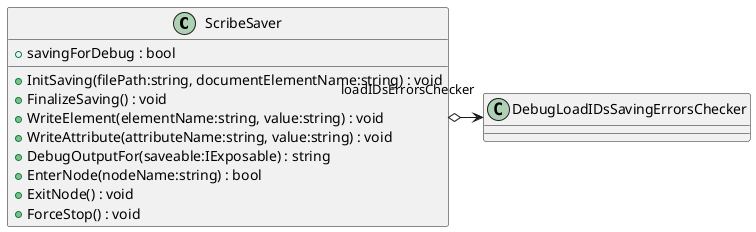 @startuml
class ScribeSaver {
    + savingForDebug : bool
    + InitSaving(filePath:string, documentElementName:string) : void
    + FinalizeSaving() : void
    + WriteElement(elementName:string, value:string) : void
    + WriteAttribute(attributeName:string, value:string) : void
    + DebugOutputFor(saveable:IExposable) : string
    + EnterNode(nodeName:string) : bool
    + ExitNode() : void
    + ForceStop() : void
}
ScribeSaver o-> "loadIDsErrorsChecker" DebugLoadIDsSavingErrorsChecker
@enduml
